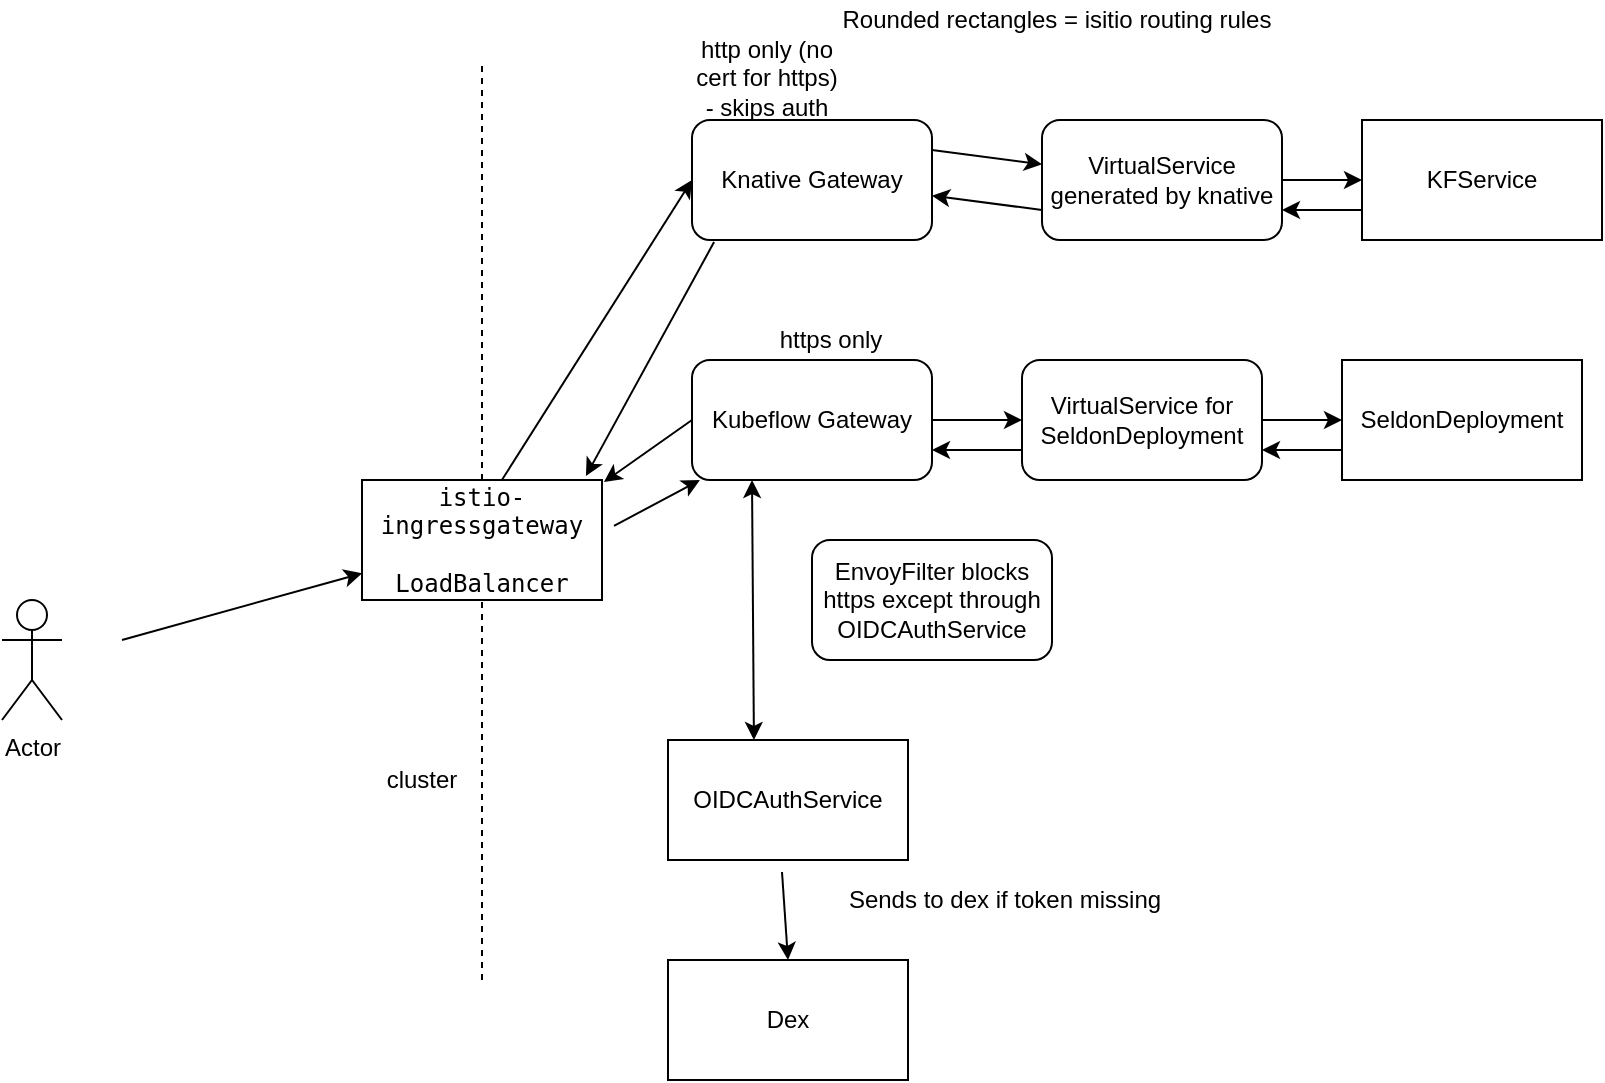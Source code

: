 <mxfile version="11.3.1" type="github" pages="1"><diagram id="OI4nqgoWG-v5oteYRDYx" name="Page-1"><mxGraphModel dx="1890" dy="701" grid="1" gridSize="10" guides="1" tooltips="1" connect="1" arrows="1" fold="1" page="1" pageScale="1" pageWidth="827" pageHeight="1169" math="0" shadow="0"><root><mxCell id="0"/><mxCell id="1" parent="0"/><mxCell id="VStFsKHCJBiPKA8dSZbI-1" value="Actor" style="shape=umlActor;verticalLabelPosition=bottom;labelBackgroundColor=#ffffff;verticalAlign=top;html=1;outlineConnect=0;" parent="1" vertex="1"><mxGeometry x="70" y="300" width="30" height="60" as="geometry"/></mxCell><mxCell id="VStFsKHCJBiPKA8dSZbI-2" value="" style="endArrow=classic;html=1;" parent="1" target="VStFsKHCJBiPKA8dSZbI-3" edge="1"><mxGeometry width="50" height="50" relative="1" as="geometry"><mxPoint x="130" y="320" as="sourcePoint"/><mxPoint x="120" y="400" as="targetPoint"/></mxGeometry></mxCell><mxCell id="VStFsKHCJBiPKA8dSZbI-3" value="&lt;span style=&quot;font-family: monospace&quot;&gt;&lt;span style=&quot;background-color: rgb(255 , 255 , 255)&quot;&gt;istio-ingressgateway&lt;br&gt;&lt;/span&gt;&lt;br&gt;LoadBalancer&lt;br&gt;&lt;/span&gt;" style="rounded=0;whiteSpace=wrap;html=1;" parent="1" vertex="1"><mxGeometry x="250" y="240" width="120" height="60" as="geometry"/></mxCell><mxCell id="VStFsKHCJBiPKA8dSZbI-4" value="" style="endArrow=none;dashed=1;html=1;" parent="1" target="VStFsKHCJBiPKA8dSZbI-3" edge="1"><mxGeometry width="50" height="50" relative="1" as="geometry"><mxPoint x="310" y="490" as="sourcePoint"/><mxPoint x="130" y="300" as="targetPoint"/></mxGeometry></mxCell><mxCell id="VStFsKHCJBiPKA8dSZbI-5" value="" style="endArrow=none;dashed=1;html=1;exitX=0.5;exitY=0;exitDx=0;exitDy=0;" parent="1" source="VStFsKHCJBiPKA8dSZbI-3" edge="1"><mxGeometry width="50" height="50" relative="1" as="geometry"><mxPoint x="80" y="560" as="sourcePoint"/><mxPoint x="310" y="30" as="targetPoint"/></mxGeometry></mxCell><mxCell id="VStFsKHCJBiPKA8dSZbI-6" value="cluster" style="text;html=1;strokeColor=none;fillColor=none;align=center;verticalAlign=middle;whiteSpace=wrap;rounded=0;" parent="1" vertex="1"><mxGeometry x="260" y="380" width="40" height="20" as="geometry"/></mxCell><mxCell id="VStFsKHCJBiPKA8dSZbI-9" value="Kubeflow Gateway" style="rounded=1;whiteSpace=wrap;html=1;" parent="1" vertex="1"><mxGeometry x="415" y="180" width="120" height="60" as="geometry"/></mxCell><mxCell id="VStFsKHCJBiPKA8dSZbI-10" value="VirtualService for SeldonDeployment" style="rounded=1;whiteSpace=wrap;html=1;" parent="1" vertex="1"><mxGeometry x="580" y="180" width="120" height="60" as="geometry"/></mxCell><mxCell id="VStFsKHCJBiPKA8dSZbI-11" value="SeldonDeployment" style="rounded=0;whiteSpace=wrap;html=1;" parent="1" vertex="1"><mxGeometry x="740" y="180" width="120" height="60" as="geometry"/></mxCell><mxCell id="VStFsKHCJBiPKA8dSZbI-12" value="EnvoyFilter blocks https except through OIDCAuthService" style="rounded=1;whiteSpace=wrap;html=1;" parent="1" vertex="1"><mxGeometry x="475" y="270" width="120" height="60" as="geometry"/></mxCell><mxCell id="VStFsKHCJBiPKA8dSZbI-13" value="OIDCAuthService" style="rounded=0;whiteSpace=wrap;html=1;" parent="1" vertex="1"><mxGeometry x="403" y="370" width="120" height="60" as="geometry"/></mxCell><mxCell id="VStFsKHCJBiPKA8dSZbI-14" value="Dex" style="rounded=0;whiteSpace=wrap;html=1;" parent="1" vertex="1"><mxGeometry x="403" y="480" width="120" height="60" as="geometry"/></mxCell><mxCell id="VStFsKHCJBiPKA8dSZbI-15" value="Sends to dex if token missing" style="text;html=1;strokeColor=none;fillColor=none;align=center;verticalAlign=middle;whiteSpace=wrap;rounded=0;" parent="1" vertex="1"><mxGeometry x="463" y="440" width="217" height="20" as="geometry"/></mxCell><mxCell id="VStFsKHCJBiPKA8dSZbI-16" value="" style="endArrow=classic;html=1;entryX=0.5;entryY=0;entryDx=0;entryDy=0;" parent="1" target="VStFsKHCJBiPKA8dSZbI-14" edge="1"><mxGeometry width="50" height="50" relative="1" as="geometry"><mxPoint x="460" y="436" as="sourcePoint"/><mxPoint x="120" y="610" as="targetPoint"/></mxGeometry></mxCell><mxCell id="VStFsKHCJBiPKA8dSZbI-17" value="" style="endArrow=classic;startArrow=classic;html=1;entryX=0.25;entryY=1;entryDx=0;entryDy=0;exitX=0.358;exitY=0;exitDx=0;exitDy=0;exitPerimeter=0;" parent="1" source="VStFsKHCJBiPKA8dSZbI-13" target="VStFsKHCJBiPKA8dSZbI-9" edge="1"><mxGeometry width="50" height="50" relative="1" as="geometry"><mxPoint x="70" y="660" as="sourcePoint"/><mxPoint x="120" y="610" as="targetPoint"/></mxGeometry></mxCell><mxCell id="VStFsKHCJBiPKA8dSZbI-18" value="" style="endArrow=classic;html=1;exitX=1.05;exitY=0.383;exitDx=0;exitDy=0;exitPerimeter=0;" parent="1" source="VStFsKHCJBiPKA8dSZbI-3" target="VStFsKHCJBiPKA8dSZbI-9" edge="1"><mxGeometry width="50" height="50" relative="1" as="geometry"><mxPoint x="70" y="660" as="sourcePoint"/><mxPoint x="120" y="610" as="targetPoint"/></mxGeometry></mxCell><mxCell id="VStFsKHCJBiPKA8dSZbI-19" value="Rounded rectangles = isitio routing rules" style="text;html=1;strokeColor=none;fillColor=none;align=center;verticalAlign=middle;whiteSpace=wrap;rounded=0;" parent="1" vertex="1"><mxGeometry x="425" width="345" height="20" as="geometry"/></mxCell><mxCell id="VStFsKHCJBiPKA8dSZbI-20" value="" style="endArrow=classic;html=1;exitX=1;exitY=0.5;exitDx=0;exitDy=0;" parent="1" source="VStFsKHCJBiPKA8dSZbI-9" target="VStFsKHCJBiPKA8dSZbI-10" edge="1"><mxGeometry width="50" height="50" relative="1" as="geometry"><mxPoint x="70" y="660" as="sourcePoint"/><mxPoint x="120" y="610" as="targetPoint"/></mxGeometry></mxCell><mxCell id="VStFsKHCJBiPKA8dSZbI-21" value="" style="endArrow=classic;html=1;exitX=1;exitY=0.5;exitDx=0;exitDy=0;" parent="1" source="VStFsKHCJBiPKA8dSZbI-10" target="VStFsKHCJBiPKA8dSZbI-11" edge="1"><mxGeometry width="50" height="50" relative="1" as="geometry"><mxPoint x="70" y="660" as="sourcePoint"/><mxPoint x="120" y="610" as="targetPoint"/></mxGeometry></mxCell><mxCell id="VStFsKHCJBiPKA8dSZbI-22" value="" style="endArrow=classic;html=1;exitX=0;exitY=0.75;exitDx=0;exitDy=0;entryX=1;entryY=0.75;entryDx=0;entryDy=0;" parent="1" source="VStFsKHCJBiPKA8dSZbI-11" target="VStFsKHCJBiPKA8dSZbI-10" edge="1"><mxGeometry width="50" height="50" relative="1" as="geometry"><mxPoint x="70" y="660" as="sourcePoint"/><mxPoint x="120" y="610" as="targetPoint"/></mxGeometry></mxCell><mxCell id="VStFsKHCJBiPKA8dSZbI-23" value="" style="endArrow=classic;html=1;exitX=0;exitY=0.75;exitDx=0;exitDy=0;entryX=1;entryY=0.75;entryDx=0;entryDy=0;" parent="1" source="VStFsKHCJBiPKA8dSZbI-10" target="VStFsKHCJBiPKA8dSZbI-9" edge="1"><mxGeometry width="50" height="50" relative="1" as="geometry"><mxPoint x="70" y="660" as="sourcePoint"/><mxPoint x="120" y="610" as="targetPoint"/></mxGeometry></mxCell><mxCell id="VStFsKHCJBiPKA8dSZbI-24" value="" style="endArrow=classic;html=1;exitX=0;exitY=0.5;exitDx=0;exitDy=0;entryX=1.008;entryY=0.017;entryDx=0;entryDy=0;entryPerimeter=0;" parent="1" source="VStFsKHCJBiPKA8dSZbI-9" target="VStFsKHCJBiPKA8dSZbI-3" edge="1"><mxGeometry width="50" height="50" relative="1" as="geometry"><mxPoint x="70" y="660" as="sourcePoint"/><mxPoint x="120" y="610" as="targetPoint"/></mxGeometry></mxCell><mxCell id="lUTzXuldGZJKrlgzHEQs-4" value="Knative Gateway" style="rounded=1;whiteSpace=wrap;html=1;" vertex="1" parent="1"><mxGeometry x="415" y="60" width="120" height="60" as="geometry"/></mxCell><mxCell id="lUTzXuldGZJKrlgzHEQs-5" value="" style="endArrow=classic;html=1;exitX=0.583;exitY=0;exitDx=0;exitDy=0;exitPerimeter=0;entryX=0;entryY=0.5;entryDx=0;entryDy=0;" edge="1" parent="1" source="VStFsKHCJBiPKA8dSZbI-3" target="lUTzXuldGZJKrlgzHEQs-4"><mxGeometry width="50" height="50" relative="1" as="geometry"><mxPoint x="70" y="610" as="sourcePoint"/><mxPoint x="120" y="560" as="targetPoint"/></mxGeometry></mxCell><mxCell id="lUTzXuldGZJKrlgzHEQs-6" value="" style="endArrow=classic;html=1;exitX=0.092;exitY=1.017;exitDx=0;exitDy=0;exitPerimeter=0;entryX=0.933;entryY=-0.033;entryDx=0;entryDy=0;entryPerimeter=0;" edge="1" parent="1" source="lUTzXuldGZJKrlgzHEQs-4" target="VStFsKHCJBiPKA8dSZbI-3"><mxGeometry width="50" height="50" relative="1" as="geometry"><mxPoint x="70" y="610" as="sourcePoint"/><mxPoint x="120" y="560" as="targetPoint"/></mxGeometry></mxCell><mxCell id="lUTzXuldGZJKrlgzHEQs-7" value="VirtualService generated by knative" style="rounded=1;whiteSpace=wrap;html=1;" vertex="1" parent="1"><mxGeometry x="590" y="60" width="120" height="60" as="geometry"/></mxCell><mxCell id="lUTzXuldGZJKrlgzHEQs-8" value="KFService" style="rounded=0;whiteSpace=wrap;html=1;" vertex="1" parent="1"><mxGeometry x="750" y="60" width="120" height="60" as="geometry"/></mxCell><mxCell id="lUTzXuldGZJKrlgzHEQs-9" value="" style="endArrow=classic;html=1;exitX=1;exitY=0.5;exitDx=0;exitDy=0;" edge="1" source="lUTzXuldGZJKrlgzHEQs-7" target="lUTzXuldGZJKrlgzHEQs-8" parent="1"><mxGeometry width="50" height="50" relative="1" as="geometry"><mxPoint x="80" y="540" as="sourcePoint"/><mxPoint x="130" y="490" as="targetPoint"/></mxGeometry></mxCell><mxCell id="lUTzXuldGZJKrlgzHEQs-10" value="" style="endArrow=classic;html=1;exitX=0;exitY=0.75;exitDx=0;exitDy=0;entryX=1;entryY=0.75;entryDx=0;entryDy=0;" edge="1" source="lUTzXuldGZJKrlgzHEQs-8" target="lUTzXuldGZJKrlgzHEQs-7" parent="1"><mxGeometry width="50" height="50" relative="1" as="geometry"><mxPoint x="80" y="540" as="sourcePoint"/><mxPoint x="130" y="490" as="targetPoint"/></mxGeometry></mxCell><mxCell id="lUTzXuldGZJKrlgzHEQs-15" value="" style="endArrow=classic;html=1;exitX=1;exitY=0.25;exitDx=0;exitDy=0;" edge="1" parent="1" source="lUTzXuldGZJKrlgzHEQs-4" target="lUTzXuldGZJKrlgzHEQs-7"><mxGeometry width="50" height="50" relative="1" as="geometry"><mxPoint x="70" y="610" as="sourcePoint"/><mxPoint x="120" y="560" as="targetPoint"/></mxGeometry></mxCell><mxCell id="lUTzXuldGZJKrlgzHEQs-16" value="" style="endArrow=classic;html=1;exitX=0;exitY=0.75;exitDx=0;exitDy=0;" edge="1" parent="1" source="lUTzXuldGZJKrlgzHEQs-7" target="lUTzXuldGZJKrlgzHEQs-4"><mxGeometry width="50" height="50" relative="1" as="geometry"><mxPoint x="70" y="610" as="sourcePoint"/><mxPoint x="120" y="560" as="targetPoint"/></mxGeometry></mxCell><mxCell id="lUTzXuldGZJKrlgzHEQs-17" value="https only" style="text;html=1;strokeColor=none;fillColor=none;align=center;verticalAlign=middle;whiteSpace=wrap;rounded=0;" vertex="1" parent="1"><mxGeometry x="446" y="160" width="77" height="20" as="geometry"/></mxCell><mxCell id="lUTzXuldGZJKrlgzHEQs-18" value="http only (no cert for https) - skips auth" style="text;html=1;strokeColor=none;fillColor=none;align=center;verticalAlign=middle;whiteSpace=wrap;rounded=0;" vertex="1" parent="1"><mxGeometry x="414" y="29" width="77" height="20" as="geometry"/></mxCell></root></mxGraphModel></diagram></mxfile>